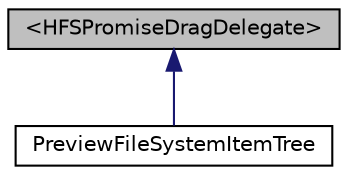 digraph "&lt;HFSPromiseDragDelegate&gt;"
{
  edge [fontname="Helvetica",fontsize="10",labelfontname="Helvetica",labelfontsize="10"];
  node [fontname="Helvetica",fontsize="10",shape=record];
  Node1 [label="\<HFSPromiseDragDelegate\>",height=0.2,width=0.4,color="black", fillcolor="grey75", style="filled", fontcolor="black"];
  Node1 -> Node2 [dir="back",color="midnightblue",fontsize="10",style="solid",fontname="Helvetica"];
  Node2 [label="PreviewFileSystemItemTree",height=0.2,width=0.4,color="black", fillcolor="white", style="filled",URL="$interface_preview_file_system_item_tree.html"];
}
